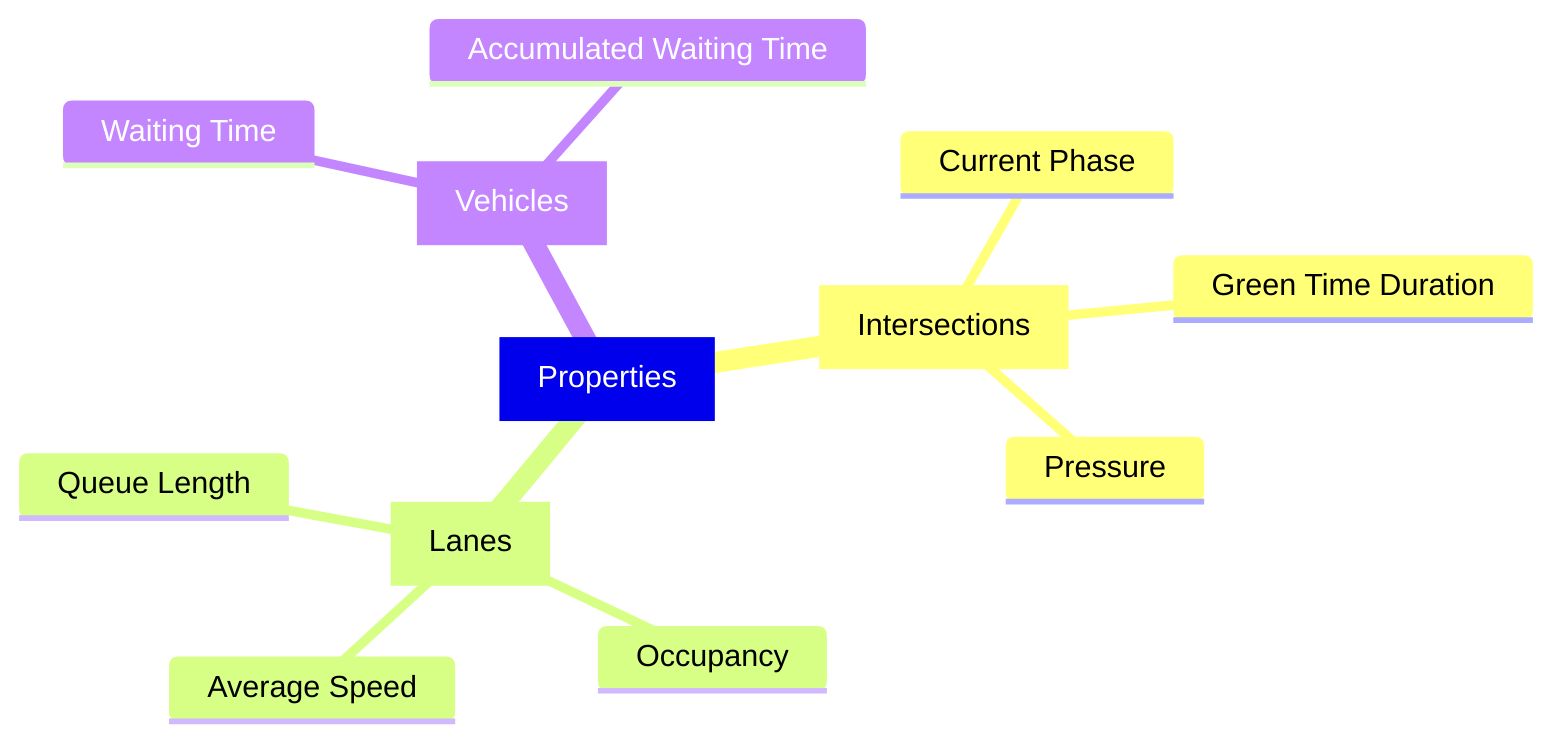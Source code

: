 mindmap
  root[Properties]
    TL[Intersections]
        Current Phase
        Green Time Duration
        Pressure
    LE[Lanes]
        Average Speed
        Occupancy
        Queue Length
    LE[Vehicles]
        Waiting Time
        Accumulated Waiting Time